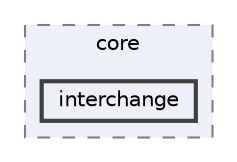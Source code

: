 digraph "env/lib/python3.12/site-packages/pandas/core/interchange"
{
 // LATEX_PDF_SIZE
  bgcolor="transparent";
  edge [fontname=Helvetica,fontsize=10,labelfontname=Helvetica,labelfontsize=10];
  node [fontname=Helvetica,fontsize=10,shape=box,height=0.2,width=0.4];
  compound=true
  subgraph clusterdir_31792a3007890580b4f4b8320b76944b {
    graph [ bgcolor="#edf0f7", pencolor="grey50", label="core", fontname=Helvetica,fontsize=10 style="filled,dashed", URL="dir_31792a3007890580b4f4b8320b76944b.html",tooltip=""]
  dir_6ba5ba013534af162be3d901d6f33d54 [label="interchange", fillcolor="#edf0f7", color="grey25", style="filled,bold", URL="dir_6ba5ba013534af162be3d901d6f33d54.html",tooltip=""];
  }
}
